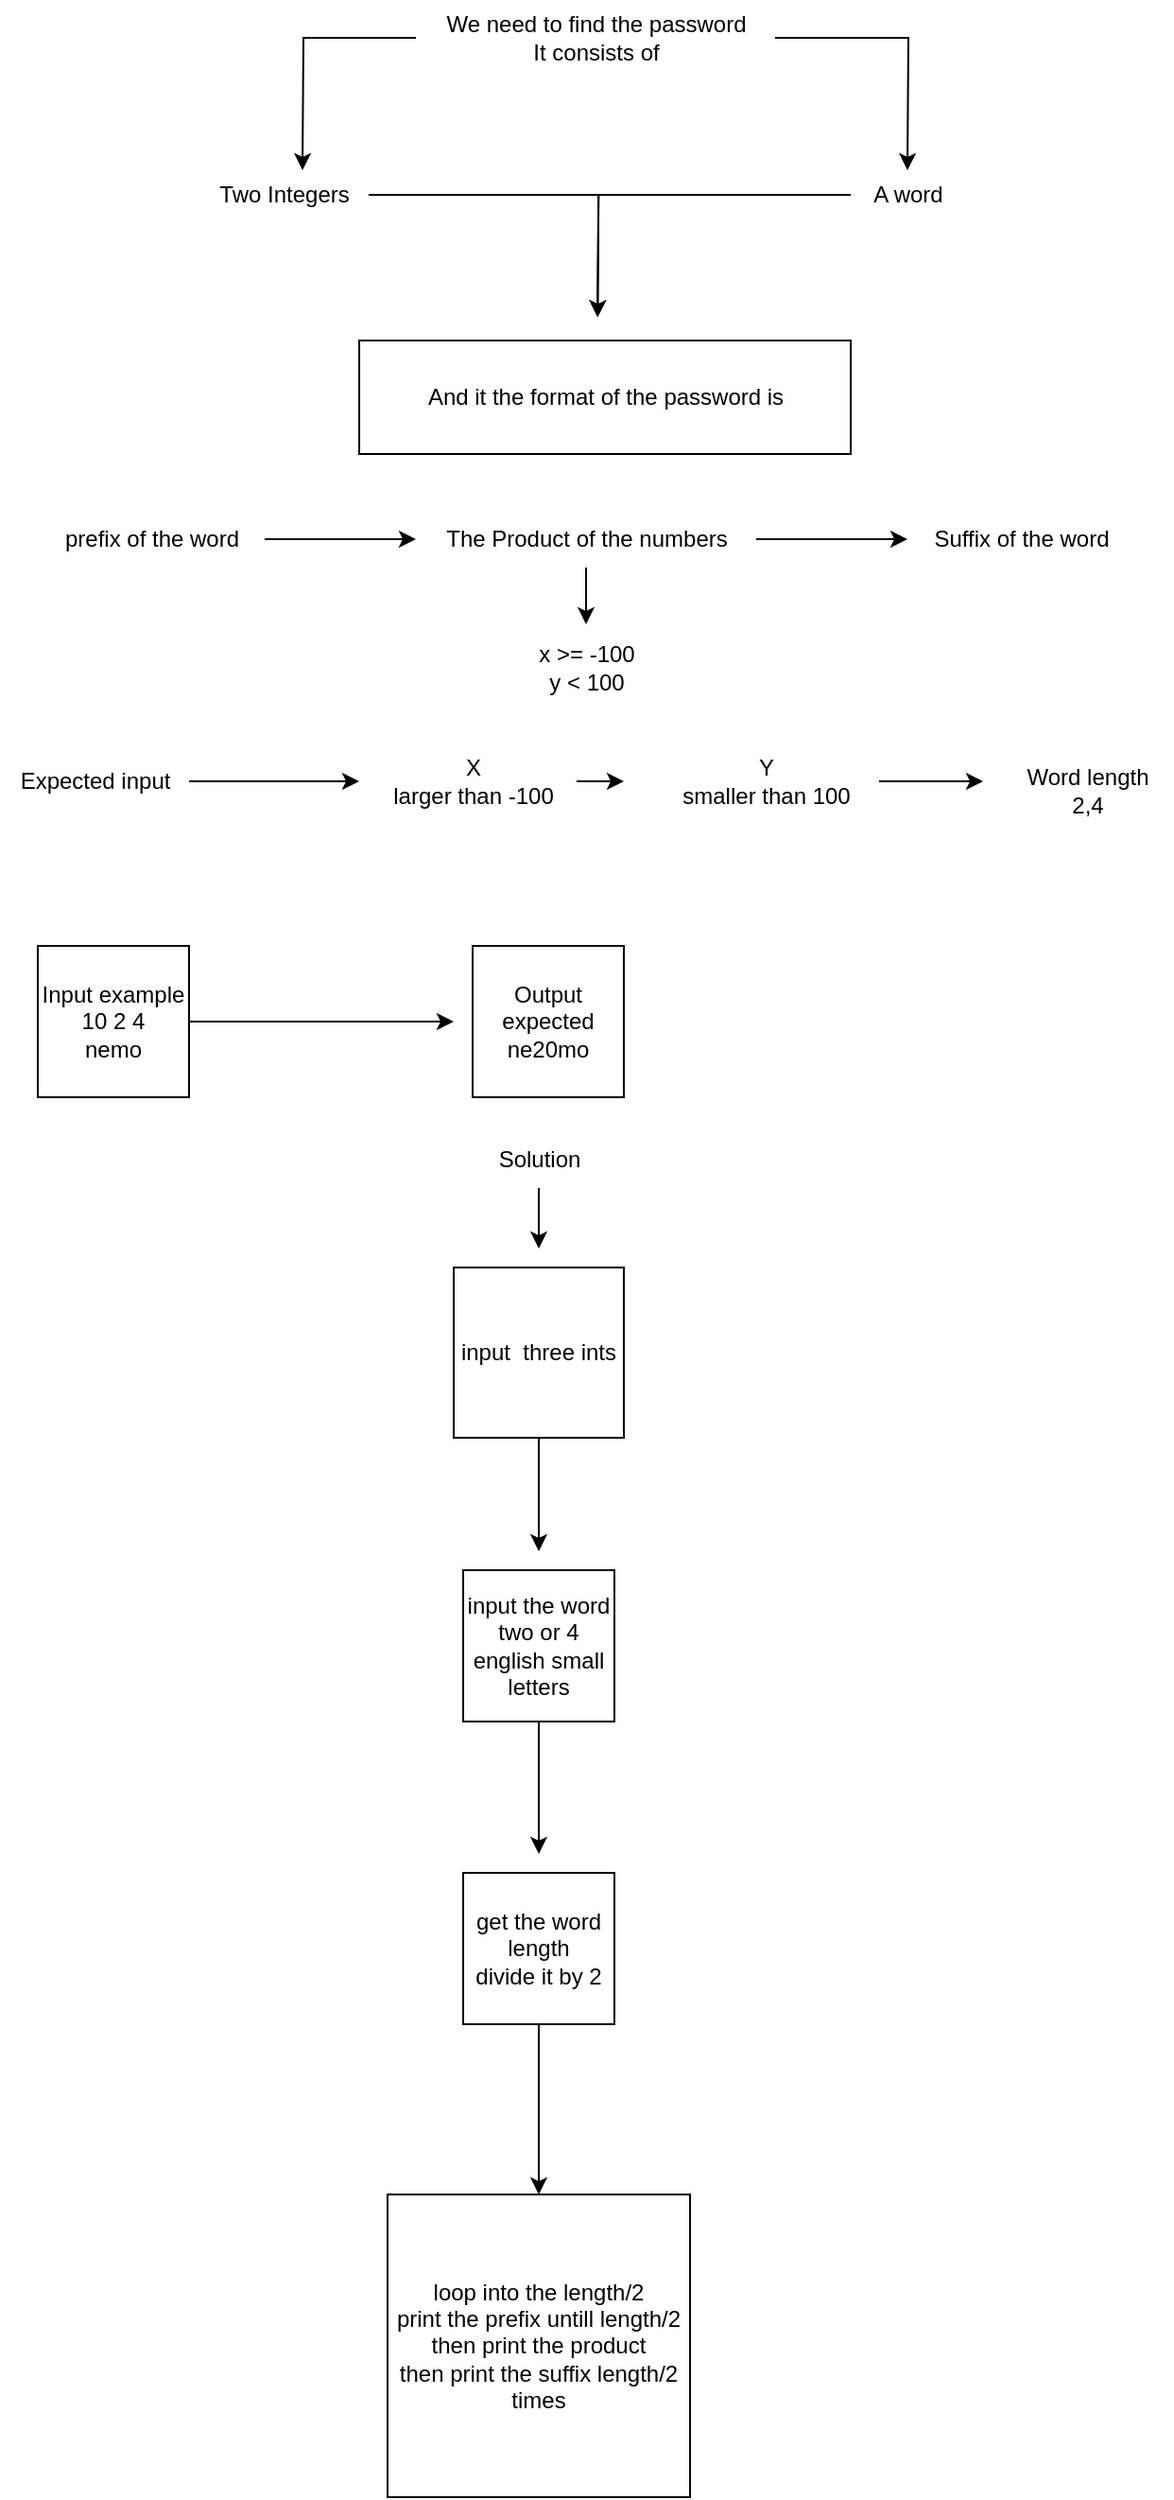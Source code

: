 <mxfile version="21.3.4" type="github">
  <diagram name="Page-1" id="a46aFSP0Gx5_XuOde9V2">
    <mxGraphModel dx="574" dy="318" grid="1" gridSize="10" guides="1" tooltips="1" connect="1" arrows="1" fold="1" page="1" pageScale="1" pageWidth="850" pageHeight="1100" math="0" shadow="0">
      <root>
        <mxCell id="0" />
        <mxCell id="1" parent="0" />
        <mxCell id="Bng7RH6TCdFy--lSWQhc-2" style="edgeStyle=orthogonalEdgeStyle;rounded=0;orthogonalLoop=1;jettySize=auto;html=1;" edge="1" parent="1" source="Bng7RH6TCdFy--lSWQhc-1">
          <mxGeometry relative="1" as="geometry">
            <mxPoint x="160" y="240" as="targetPoint" />
          </mxGeometry>
        </mxCell>
        <mxCell id="Bng7RH6TCdFy--lSWQhc-4" style="edgeStyle=orthogonalEdgeStyle;rounded=0;orthogonalLoop=1;jettySize=auto;html=1;" edge="1" parent="1" source="Bng7RH6TCdFy--lSWQhc-1">
          <mxGeometry relative="1" as="geometry">
            <mxPoint x="480" y="240" as="targetPoint" />
          </mxGeometry>
        </mxCell>
        <mxCell id="Bng7RH6TCdFy--lSWQhc-1" value="We need to find the password&lt;br&gt;It consists of" style="text;html=1;align=center;verticalAlign=middle;resizable=0;points=[];autosize=1;strokeColor=none;fillColor=none;fontStyle=0;strokeWidth=0;" vertex="1" parent="1">
          <mxGeometry x="220" y="150" width="190" height="40" as="geometry" />
        </mxCell>
        <mxCell id="Bng7RH6TCdFy--lSWQhc-10" style="edgeStyle=orthogonalEdgeStyle;rounded=0;orthogonalLoop=1;jettySize=auto;html=1;entryX=0.505;entryY=-0.078;entryDx=0;entryDy=0;entryPerimeter=0;" edge="1" parent="1" source="Bng7RH6TCdFy--lSWQhc-3">
          <mxGeometry relative="1" as="geometry">
            <mxPoint x="316.1" y="317.66" as="targetPoint" />
          </mxGeometry>
        </mxCell>
        <mxCell id="Bng7RH6TCdFy--lSWQhc-3" value="Two Integers" style="text;html=1;align=center;verticalAlign=middle;resizable=0;points=[];autosize=1;strokeColor=none;fillColor=none;" vertex="1" parent="1">
          <mxGeometry x="105" y="238" width="90" height="30" as="geometry" />
        </mxCell>
        <mxCell id="Bng7RH6TCdFy--lSWQhc-11" style="edgeStyle=orthogonalEdgeStyle;rounded=0;orthogonalLoop=1;jettySize=auto;html=1;entryX=0.505;entryY=-0.078;entryDx=0;entryDy=0;entryPerimeter=0;" edge="1" parent="1" source="Bng7RH6TCdFy--lSWQhc-5">
          <mxGeometry relative="1" as="geometry">
            <mxPoint x="316.1" y="317.66" as="targetPoint" />
          </mxGeometry>
        </mxCell>
        <mxCell id="Bng7RH6TCdFy--lSWQhc-5" value="A word" style="text;html=1;align=center;verticalAlign=middle;resizable=0;points=[];autosize=1;strokeColor=none;fillColor=none;" vertex="1" parent="1">
          <mxGeometry x="450" y="238" width="60" height="30" as="geometry" />
        </mxCell>
        <mxCell id="Bng7RH6TCdFy--lSWQhc-12" value="" style="rounded=0;whiteSpace=wrap;html=1;" vertex="1" parent="1">
          <mxGeometry x="190" y="330" width="260" height="60" as="geometry" />
        </mxCell>
        <mxCell id="Bng7RH6TCdFy--lSWQhc-13" value="And it the format of the password is" style="text;html=1;align=center;verticalAlign=middle;resizable=0;points=[];autosize=1;strokeColor=none;fillColor=none;" vertex="1" parent="1">
          <mxGeometry x="210" y="345" width="220" height="30" as="geometry" />
        </mxCell>
        <mxCell id="Bng7RH6TCdFy--lSWQhc-21" style="edgeStyle=orthogonalEdgeStyle;rounded=0;orthogonalLoop=1;jettySize=auto;html=1;" edge="1" parent="1" source="Bng7RH6TCdFy--lSWQhc-16" target="Bng7RH6TCdFy--lSWQhc-18">
          <mxGeometry relative="1" as="geometry" />
        </mxCell>
        <mxCell id="Bng7RH6TCdFy--lSWQhc-16" value="prefix of the word" style="text;html=1;align=center;verticalAlign=middle;resizable=0;points=[];autosize=1;strokeColor=none;fillColor=none;" vertex="1" parent="1">
          <mxGeometry x="20" y="420" width="120" height="30" as="geometry" />
        </mxCell>
        <mxCell id="Bng7RH6TCdFy--lSWQhc-20" style="edgeStyle=orthogonalEdgeStyle;rounded=0;orthogonalLoop=1;jettySize=auto;html=1;" edge="1" parent="1" source="Bng7RH6TCdFy--lSWQhc-18">
          <mxGeometry relative="1" as="geometry">
            <mxPoint x="480" y="435" as="targetPoint" />
          </mxGeometry>
        </mxCell>
        <mxCell id="Bng7RH6TCdFy--lSWQhc-23" style="edgeStyle=orthogonalEdgeStyle;rounded=0;orthogonalLoop=1;jettySize=auto;html=1;" edge="1" parent="1" source="Bng7RH6TCdFy--lSWQhc-18">
          <mxGeometry relative="1" as="geometry">
            <mxPoint x="310" y="480" as="targetPoint" />
          </mxGeometry>
        </mxCell>
        <mxCell id="Bng7RH6TCdFy--lSWQhc-18" value="The Product of the numbers" style="text;html=1;align=center;verticalAlign=middle;resizable=0;points=[];autosize=1;strokeColor=none;fillColor=none;" vertex="1" parent="1">
          <mxGeometry x="220" y="420" width="180" height="30" as="geometry" />
        </mxCell>
        <mxCell id="Bng7RH6TCdFy--lSWQhc-22" value="Suffix of the word" style="text;html=1;align=center;verticalAlign=middle;resizable=0;points=[];autosize=1;strokeColor=none;fillColor=none;" vertex="1" parent="1">
          <mxGeometry x="480" y="420" width="120" height="30" as="geometry" />
        </mxCell>
        <mxCell id="Bng7RH6TCdFy--lSWQhc-24" value="x &amp;gt;= -100&lt;br&gt;y &amp;lt; 100" style="text;html=1;align=center;verticalAlign=middle;resizable=0;points=[];autosize=1;strokeColor=none;fillColor=none;" vertex="1" parent="1">
          <mxGeometry x="275" y="483" width="70" height="40" as="geometry" />
        </mxCell>
        <mxCell id="Bng7RH6TCdFy--lSWQhc-32" style="edgeStyle=orthogonalEdgeStyle;rounded=0;orthogonalLoop=1;jettySize=auto;html=1;" edge="1" parent="1" source="Bng7RH6TCdFy--lSWQhc-25">
          <mxGeometry relative="1" as="geometry">
            <mxPoint x="190" y="563" as="targetPoint" />
          </mxGeometry>
        </mxCell>
        <mxCell id="Bng7RH6TCdFy--lSWQhc-25" value="Expected input" style="text;html=1;align=center;verticalAlign=middle;resizable=0;points=[];autosize=1;strokeColor=none;fillColor=none;" vertex="1" parent="1">
          <mxGeometry y="548" width="100" height="30" as="geometry" />
        </mxCell>
        <mxCell id="Bng7RH6TCdFy--lSWQhc-28" style="edgeStyle=orthogonalEdgeStyle;rounded=0;orthogonalLoop=1;jettySize=auto;html=1;" edge="1" parent="1" source="Bng7RH6TCdFy--lSWQhc-27">
          <mxGeometry relative="1" as="geometry">
            <mxPoint x="330" y="563" as="targetPoint" />
          </mxGeometry>
        </mxCell>
        <mxCell id="Bng7RH6TCdFy--lSWQhc-27" value="X&lt;br&gt;larger than -100&lt;br&gt;" style="text;html=1;align=center;verticalAlign=middle;resizable=0;points=[];autosize=1;strokeColor=none;fillColor=none;" vertex="1" parent="1">
          <mxGeometry x="195" y="543" width="110" height="40" as="geometry" />
        </mxCell>
        <mxCell id="Bng7RH6TCdFy--lSWQhc-33" style="edgeStyle=orthogonalEdgeStyle;rounded=0;orthogonalLoop=1;jettySize=auto;html=1;" edge="1" parent="1" source="Bng7RH6TCdFy--lSWQhc-29">
          <mxGeometry relative="1" as="geometry">
            <mxPoint x="520" y="563" as="targetPoint" />
          </mxGeometry>
        </mxCell>
        <mxCell id="Bng7RH6TCdFy--lSWQhc-29" value="Y&lt;br&gt;smaller than 100" style="text;html=1;align=center;verticalAlign=middle;resizable=0;points=[];autosize=1;strokeColor=none;fillColor=none;" vertex="1" parent="1">
          <mxGeometry x="345" y="543" width="120" height="40" as="geometry" />
        </mxCell>
        <mxCell id="Bng7RH6TCdFy--lSWQhc-31" value="Word length&lt;br&gt;2,4" style="text;html=1;align=center;verticalAlign=middle;resizable=0;points=[];autosize=1;strokeColor=none;fillColor=none;" vertex="1" parent="1">
          <mxGeometry x="530" y="548" width="90" height="40" as="geometry" />
        </mxCell>
        <mxCell id="Bng7RH6TCdFy--lSWQhc-36" style="edgeStyle=orthogonalEdgeStyle;rounded=0;orthogonalLoop=1;jettySize=auto;html=1;" edge="1" parent="1" source="Bng7RH6TCdFy--lSWQhc-35">
          <mxGeometry relative="1" as="geometry">
            <mxPoint x="240" y="690" as="targetPoint" />
          </mxGeometry>
        </mxCell>
        <mxCell id="Bng7RH6TCdFy--lSWQhc-35" value="Input example&lt;br&gt;10 2 4&lt;br&gt;nemo" style="whiteSpace=wrap;html=1;aspect=fixed;" vertex="1" parent="1">
          <mxGeometry x="20" y="650" width="80" height="80" as="geometry" />
        </mxCell>
        <mxCell id="Bng7RH6TCdFy--lSWQhc-38" value="Output expected&lt;br&gt;ne20mo" style="whiteSpace=wrap;html=1;aspect=fixed;" vertex="1" parent="1">
          <mxGeometry x="250" y="650" width="80" height="80" as="geometry" />
        </mxCell>
        <mxCell id="Bng7RH6TCdFy--lSWQhc-42" style="edgeStyle=orthogonalEdgeStyle;rounded=0;orthogonalLoop=1;jettySize=auto;html=1;" edge="1" parent="1" source="Bng7RH6TCdFy--lSWQhc-39">
          <mxGeometry relative="1" as="geometry">
            <mxPoint x="285" y="970" as="targetPoint" />
          </mxGeometry>
        </mxCell>
        <mxCell id="Bng7RH6TCdFy--lSWQhc-39" value="input&amp;nbsp; three ints" style="whiteSpace=wrap;html=1;aspect=fixed;" vertex="1" parent="1">
          <mxGeometry x="240" y="820" width="90" height="90" as="geometry" />
        </mxCell>
        <mxCell id="Bng7RH6TCdFy--lSWQhc-41" style="edgeStyle=orthogonalEdgeStyle;rounded=0;orthogonalLoop=1;jettySize=auto;html=1;" edge="1" parent="1" source="Bng7RH6TCdFy--lSWQhc-40">
          <mxGeometry relative="1" as="geometry">
            <mxPoint x="285" y="810" as="targetPoint" />
          </mxGeometry>
        </mxCell>
        <mxCell id="Bng7RH6TCdFy--lSWQhc-40" value="Solution" style="text;html=1;align=center;verticalAlign=middle;resizable=0;points=[];autosize=1;strokeColor=none;fillColor=none;" vertex="1" parent="1">
          <mxGeometry x="250" y="748" width="70" height="30" as="geometry" />
        </mxCell>
        <mxCell id="Bng7RH6TCdFy--lSWQhc-44" style="edgeStyle=orthogonalEdgeStyle;rounded=0;orthogonalLoop=1;jettySize=auto;html=1;" edge="1" parent="1" source="Bng7RH6TCdFy--lSWQhc-43">
          <mxGeometry relative="1" as="geometry">
            <mxPoint x="285" y="1130" as="targetPoint" />
          </mxGeometry>
        </mxCell>
        <mxCell id="Bng7RH6TCdFy--lSWQhc-43" value="input the word&lt;br&gt;two or 4 english small letters" style="whiteSpace=wrap;html=1;aspect=fixed;" vertex="1" parent="1">
          <mxGeometry x="245" y="980" width="80" height="80" as="geometry" />
        </mxCell>
        <mxCell id="Bng7RH6TCdFy--lSWQhc-46" style="edgeStyle=orthogonalEdgeStyle;rounded=0;orthogonalLoop=1;jettySize=auto;html=1;" edge="1" parent="1" source="Bng7RH6TCdFy--lSWQhc-45">
          <mxGeometry relative="1" as="geometry">
            <mxPoint x="285" y="1310" as="targetPoint" />
          </mxGeometry>
        </mxCell>
        <mxCell id="Bng7RH6TCdFy--lSWQhc-45" value="get the word length&lt;br&gt;divide it by 2" style="whiteSpace=wrap;html=1;aspect=fixed;" vertex="1" parent="1">
          <mxGeometry x="245" y="1140" width="80" height="80" as="geometry" />
        </mxCell>
        <mxCell id="Bng7RH6TCdFy--lSWQhc-47" value="loop into the length/2&lt;br&gt;print the prefix untill length/2&lt;br&gt;then print the product&lt;br&gt;then print the suffix length/2 times" style="whiteSpace=wrap;html=1;aspect=fixed;" vertex="1" parent="1">
          <mxGeometry x="205" y="1310" width="160" height="160" as="geometry" />
        </mxCell>
      </root>
    </mxGraphModel>
  </diagram>
</mxfile>
